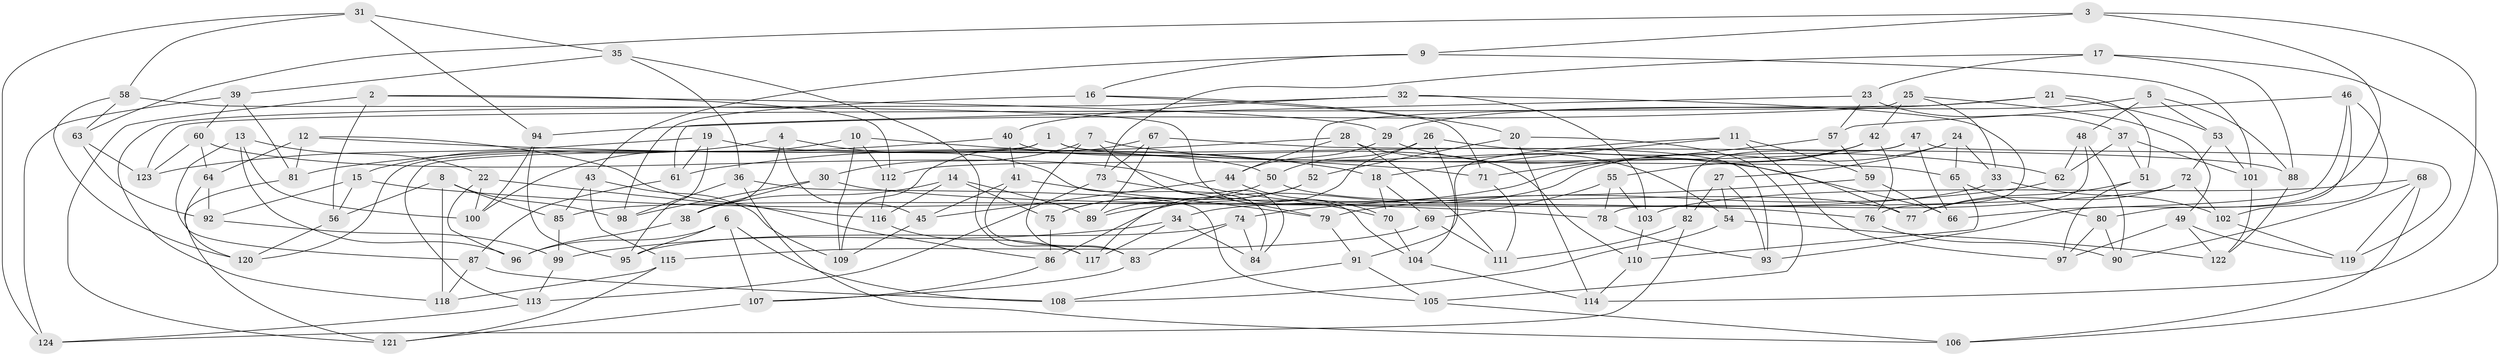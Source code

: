 // coarse degree distribution, {6: 0.5185185185185185, 4: 0.4567901234567901, 5: 0.012345679012345678, 3: 0.012345679012345678}
// Generated by graph-tools (version 1.1) at 2025/24/03/03/25 07:24:29]
// undirected, 124 vertices, 248 edges
graph export_dot {
graph [start="1"]
  node [color=gray90,style=filled];
  1;
  2;
  3;
  4;
  5;
  6;
  7;
  8;
  9;
  10;
  11;
  12;
  13;
  14;
  15;
  16;
  17;
  18;
  19;
  20;
  21;
  22;
  23;
  24;
  25;
  26;
  27;
  28;
  29;
  30;
  31;
  32;
  33;
  34;
  35;
  36;
  37;
  38;
  39;
  40;
  41;
  42;
  43;
  44;
  45;
  46;
  47;
  48;
  49;
  50;
  51;
  52;
  53;
  54;
  55;
  56;
  57;
  58;
  59;
  60;
  61;
  62;
  63;
  64;
  65;
  66;
  67;
  68;
  69;
  70;
  71;
  72;
  73;
  74;
  75;
  76;
  77;
  78;
  79;
  80;
  81;
  82;
  83;
  84;
  85;
  86;
  87;
  88;
  89;
  90;
  91;
  92;
  93;
  94;
  95;
  96;
  97;
  98;
  99;
  100;
  101;
  102;
  103;
  104;
  105;
  106;
  107;
  108;
  109;
  110;
  111;
  112;
  113;
  114;
  115;
  116;
  117;
  118;
  119;
  120;
  121;
  122;
  123;
  124;
  1 -- 120;
  1 -- 65;
  1 -- 113;
  1 -- 93;
  2 -- 56;
  2 -- 29;
  2 -- 112;
  2 -- 121;
  3 -- 9;
  3 -- 93;
  3 -- 63;
  3 -- 114;
  4 -- 45;
  4 -- 15;
  4 -- 84;
  4 -- 38;
  5 -- 48;
  5 -- 88;
  5 -- 29;
  5 -- 53;
  6 -- 96;
  6 -- 108;
  6 -- 95;
  6 -- 107;
  7 -- 83;
  7 -- 30;
  7 -- 84;
  7 -- 66;
  8 -- 56;
  8 -- 118;
  8 -- 98;
  8 -- 85;
  9 -- 101;
  9 -- 43;
  9 -- 16;
  10 -- 18;
  10 -- 112;
  10 -- 109;
  10 -- 100;
  11 -- 18;
  11 -- 91;
  11 -- 59;
  11 -- 97;
  12 -- 64;
  12 -- 86;
  12 -- 71;
  12 -- 81;
  13 -- 22;
  13 -- 96;
  13 -- 100;
  13 -- 87;
  14 -- 89;
  14 -- 116;
  14 -- 75;
  14 -- 38;
  15 -- 56;
  15 -- 92;
  15 -- 78;
  16 -- 20;
  16 -- 98;
  16 -- 71;
  17 -- 106;
  17 -- 88;
  17 -- 23;
  17 -- 73;
  18 -- 69;
  18 -- 70;
  19 -- 50;
  19 -- 61;
  19 -- 95;
  19 -- 123;
  20 -- 52;
  20 -- 105;
  20 -- 114;
  21 -- 51;
  21 -- 94;
  21 -- 52;
  21 -- 53;
  22 -- 100;
  22 -- 116;
  22 -- 96;
  23 -- 57;
  23 -- 37;
  23 -- 61;
  24 -- 27;
  24 -- 65;
  24 -- 86;
  24 -- 33;
  25 -- 42;
  25 -- 123;
  25 -- 33;
  25 -- 49;
  26 -- 62;
  26 -- 104;
  26 -- 117;
  26 -- 50;
  27 -- 93;
  27 -- 54;
  27 -- 82;
  28 -- 61;
  28 -- 54;
  28 -- 44;
  28 -- 111;
  29 -- 77;
  29 -- 44;
  30 -- 76;
  30 -- 98;
  30 -- 38;
  31 -- 35;
  31 -- 124;
  31 -- 94;
  31 -- 58;
  32 -- 76;
  32 -- 40;
  32 -- 103;
  32 -- 118;
  33 -- 34;
  33 -- 102;
  34 -- 99;
  34 -- 84;
  34 -- 117;
  35 -- 39;
  35 -- 117;
  35 -- 36;
  36 -- 106;
  36 -- 105;
  36 -- 98;
  37 -- 62;
  37 -- 101;
  37 -- 51;
  38 -- 96;
  39 -- 81;
  39 -- 60;
  39 -- 124;
  40 -- 81;
  40 -- 110;
  40 -- 41;
  41 -- 79;
  41 -- 45;
  41 -- 83;
  42 -- 76;
  42 -- 89;
  42 -- 55;
  43 -- 115;
  43 -- 109;
  43 -- 85;
  44 -- 70;
  44 -- 45;
  45 -- 109;
  46 -- 66;
  46 -- 80;
  46 -- 102;
  46 -- 57;
  47 -- 66;
  47 -- 112;
  47 -- 82;
  47 -- 119;
  48 -- 78;
  48 -- 90;
  48 -- 62;
  49 -- 122;
  49 -- 119;
  49 -- 97;
  50 -- 75;
  50 -- 77;
  51 -- 77;
  51 -- 97;
  52 -- 89;
  52 -- 75;
  53 -- 72;
  53 -- 101;
  54 -- 108;
  54 -- 122;
  55 -- 69;
  55 -- 78;
  55 -- 103;
  56 -- 120;
  57 -- 59;
  57 -- 71;
  58 -- 104;
  58 -- 63;
  58 -- 120;
  59 -- 74;
  59 -- 66;
  60 -- 64;
  60 -- 70;
  60 -- 123;
  61 -- 87;
  62 -- 79;
  63 -- 123;
  63 -- 92;
  64 -- 92;
  64 -- 120;
  65 -- 110;
  65 -- 80;
  67 -- 109;
  67 -- 73;
  67 -- 88;
  67 -- 89;
  68 -- 90;
  68 -- 119;
  68 -- 106;
  68 -- 103;
  69 -- 111;
  69 -- 115;
  70 -- 104;
  71 -- 111;
  72 -- 77;
  72 -- 85;
  72 -- 102;
  73 -- 113;
  73 -- 79;
  74 -- 95;
  74 -- 84;
  74 -- 83;
  75 -- 86;
  76 -- 90;
  78 -- 93;
  79 -- 91;
  80 -- 90;
  80 -- 97;
  81 -- 121;
  82 -- 124;
  82 -- 111;
  83 -- 107;
  85 -- 99;
  86 -- 107;
  87 -- 118;
  87 -- 108;
  88 -- 122;
  91 -- 108;
  91 -- 105;
  92 -- 99;
  94 -- 100;
  94 -- 95;
  99 -- 113;
  101 -- 122;
  102 -- 119;
  103 -- 110;
  104 -- 114;
  105 -- 106;
  107 -- 121;
  110 -- 114;
  112 -- 116;
  113 -- 124;
  115 -- 121;
  115 -- 118;
  116 -- 117;
}
